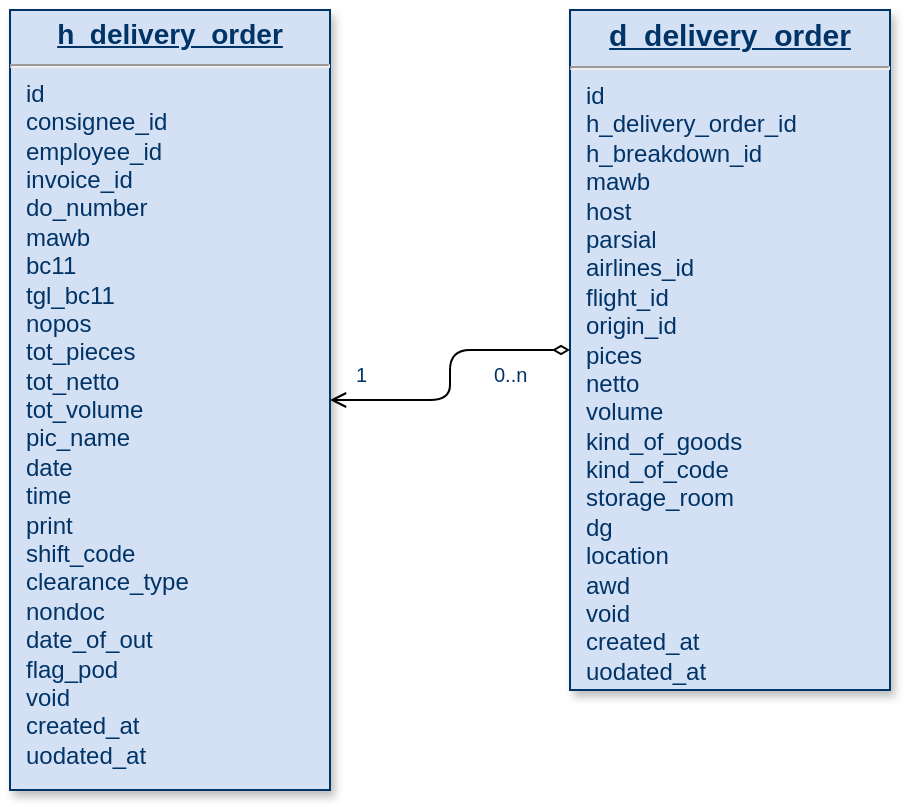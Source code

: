 <mxfile version="20.8.20" type="device" pages="2"><diagram name="do" id="ZbF4oIArPSMmFum-lY6r"><mxGraphModel dx="1035" dy="511" grid="1" gridSize="10" guides="1" tooltips="1" connect="1" arrows="1" fold="1" page="1" pageScale="1" pageWidth="827" pageHeight="1169" math="0" shadow="0"><root><mxCell id="0"/><mxCell id="1" parent="0"/><mxCell id="yi9k4Wog1HkSWEa9_mEb-1" value="&lt;p style=&quot;margin: 4px 0px 0px; text-align: center; text-decoration: underline; font-size: 14px;&quot;&gt;&lt;strong&gt;h_delivery_order&lt;/strong&gt;&lt;/p&gt;&lt;hr&gt;&lt;p style=&quot;margin: 0px; margin-left: 8px;&quot;&gt;id&lt;/p&gt;&lt;p style=&quot;margin: 0px; margin-left: 8px;&quot;&gt;consignee_id&lt;/p&gt;&lt;p style=&quot;margin: 0px; margin-left: 8px;&quot;&gt;employee_id&lt;/p&gt;&lt;p style=&quot;margin: 0px; margin-left: 8px;&quot;&gt;invoice_id&lt;/p&gt;&lt;p style=&quot;margin: 0px; margin-left: 8px;&quot;&gt;do_number&lt;/p&gt;&lt;p style=&quot;margin: 0px; margin-left: 8px;&quot;&gt;mawb&lt;/p&gt;&lt;p style=&quot;margin: 0px; margin-left: 8px;&quot;&gt;bc11&lt;/p&gt;&lt;p style=&quot;margin: 0px; margin-left: 8px;&quot;&gt;tgl_bc11&lt;/p&gt;&lt;p style=&quot;margin: 0px; margin-left: 8px;&quot;&gt;nopos&lt;/p&gt;&lt;p style=&quot;margin: 0px; margin-left: 8px;&quot;&gt;tot_pieces&lt;/p&gt;&lt;p style=&quot;margin: 0px; margin-left: 8px;&quot;&gt;tot_netto&lt;/p&gt;&lt;p style=&quot;margin: 0px; margin-left: 8px;&quot;&gt;tot_volume&lt;/p&gt;&lt;p style=&quot;margin: 0px; margin-left: 8px;&quot;&gt;pic_name&lt;/p&gt;&lt;p style=&quot;margin: 0px; margin-left: 8px;&quot;&gt;date&lt;/p&gt;&lt;p style=&quot;margin: 0px; margin-left: 8px;&quot;&gt;time&lt;/p&gt;&lt;p style=&quot;margin: 0px; margin-left: 8px;&quot;&gt;print&lt;/p&gt;&lt;p style=&quot;margin: 0px; margin-left: 8px;&quot;&gt;shift_code&lt;/p&gt;&lt;p style=&quot;margin: 0px; margin-left: 8px;&quot;&gt;clearance_type&lt;/p&gt;&lt;p style=&quot;margin: 0px; margin-left: 8px;&quot;&gt;nondoc&lt;/p&gt;&lt;p style=&quot;margin: 0px; margin-left: 8px;&quot;&gt;date_of_out&lt;/p&gt;&lt;p style=&quot;margin: 0px; margin-left: 8px;&quot;&gt;flag_pod&lt;/p&gt;&lt;p style=&quot;margin: 0px; margin-left: 8px;&quot;&gt;void&lt;/p&gt;&lt;p style=&quot;margin: 0px; margin-left: 8px;&quot;&gt;created_at&lt;/p&gt;&lt;p style=&quot;margin: 0px; margin-left: 8px;&quot;&gt;uodated_at&lt;br&gt;&lt;/p&gt;" style="verticalAlign=top;align=left;overflow=fill;fontSize=12;fontFamily=Helvetica;html=1;strokeColor=#003366;shadow=1;fillColor=#D4E1F5;fontColor=#003366" parent="1" vertex="1"><mxGeometry x="100" y="50" width="160" height="390" as="geometry"/></mxCell><mxCell id="yi9k4Wog1HkSWEa9_mEb-2" value="&lt;p style=&quot;margin: 0px; margin-top: 4px; text-align: center; text-decoration: underline;&quot;&gt;&lt;font size=&quot;1&quot;&gt;&lt;strong style=&quot;font-size: 15px;&quot;&gt;d_delivery_order&lt;/strong&gt;&lt;/font&gt;&lt;/p&gt;&lt;hr&gt;&lt;p style=&quot;margin: 0px; margin-left: 8px;&quot;&gt;id&lt;/p&gt;&lt;p style=&quot;margin: 0px; margin-left: 8px;&quot;&gt;h_delivery_order_id&lt;br&gt;&lt;/p&gt;&lt;p style=&quot;margin: 0px; margin-left: 8px;&quot;&gt;h_breakdown_id&lt;/p&gt;&lt;p style=&quot;margin: 0px; margin-left: 8px;&quot;&gt;mawb&lt;/p&gt;&lt;p style=&quot;margin: 0px; margin-left: 8px;&quot;&gt;host&lt;br&gt;&lt;/p&gt;&lt;p style=&quot;margin: 0px; margin-left: 8px;&quot;&gt;parsial&lt;/p&gt;&lt;p style=&quot;margin: 0px; margin-left: 8px;&quot;&gt;airlines_id&lt;/p&gt;&lt;p style=&quot;margin: 0px; margin-left: 8px;&quot;&gt;flight_id&lt;/p&gt;&lt;p style=&quot;margin: 0px; margin-left: 8px;&quot;&gt;origin_id&lt;/p&gt;&lt;p style=&quot;margin: 0px; margin-left: 8px;&quot;&gt;pices&lt;/p&gt;&lt;p style=&quot;margin: 0px; margin-left: 8px;&quot;&gt;netto&lt;/p&gt;&lt;p style=&quot;margin: 0px; margin-left: 8px;&quot;&gt;volume&lt;/p&gt;&lt;p style=&quot;margin: 0px; margin-left: 8px;&quot;&gt;kind_of_goods&lt;/p&gt;&lt;p style=&quot;margin: 0px; margin-left: 8px;&quot;&gt;kind_of_code&lt;/p&gt;&lt;p style=&quot;margin: 0px; margin-left: 8px;&quot;&gt;storage_room&lt;/p&gt;&lt;p style=&quot;margin: 0px; margin-left: 8px;&quot;&gt;dg&lt;/p&gt;&lt;p style=&quot;margin: 0px; margin-left: 8px;&quot;&gt;location&lt;/p&gt;&lt;p style=&quot;margin: 0px; margin-left: 8px;&quot;&gt;awd&lt;br&gt;&lt;/p&gt;&lt;p style=&quot;margin: 0px; margin-left: 8px;&quot;&gt;void&lt;/p&gt;&lt;p style=&quot;margin: 0px; margin-left: 8px;&quot;&gt;created_at&lt;/p&gt;&lt;p style=&quot;margin: 0px; margin-left: 8px;&quot;&gt;uodated_at&lt;br&gt;&lt;/p&gt;" style="verticalAlign=top;align=left;overflow=fill;fontSize=12;fontFamily=Helvetica;html=1;strokeColor=#003366;shadow=1;fillColor=#D4E1F5;fontColor=#003366" parent="1" vertex="1"><mxGeometry x="380" y="50" width="160" height="340" as="geometry"/></mxCell><mxCell id="yi9k4Wog1HkSWEa9_mEb-3" value="" style="endArrow=open;startArrow=diamondThin;startFill=0;edgeStyle=orthogonalEdgeStyle;exitX=0;exitY=0.5;exitDx=0;exitDy=0;" parent="1" source="yi9k4Wog1HkSWEa9_mEb-2" target="yi9k4Wog1HkSWEa9_mEb-1" edge="1"><mxGeometry x="519.36" y="200" as="geometry"><mxPoint x="390" y="428" as="sourcePoint"/><mxPoint x="310" y="430" as="targetPoint"/></mxGeometry></mxCell><mxCell id="yi9k4Wog1HkSWEa9_mEb-4" value="0..n" style="resizable=0;align=left;verticalAlign=top;labelBackgroundColor=#ffffff;fontSize=10;strokeColor=#003366;shadow=1;fillColor=#D4E1F5;fontColor=#003366" parent="yi9k4Wog1HkSWEa9_mEb-3" connectable="0" vertex="1"><mxGeometry x="-1" relative="1" as="geometry"><mxPoint x="-40" as="offset"/></mxGeometry></mxCell><mxCell id="yi9k4Wog1HkSWEa9_mEb-5" value="1" style="resizable=0;align=right;verticalAlign=top;labelBackgroundColor=#ffffff;fontSize=10;strokeColor=#003366;shadow=1;fillColor=#D4E1F5;fontColor=#003366" parent="yi9k4Wog1HkSWEa9_mEb-3" connectable="0" vertex="1"><mxGeometry x="1" relative="1" as="geometry"><mxPoint x="20.0" y="-25.0" as="offset"/></mxGeometry></mxCell></root></mxGraphModel></diagram><diagram id="9mx0soB8dyqUdhWwSdk4" name="invoice_import"><mxGraphModel dx="880" dy="434" grid="1" gridSize="10" guides="1" tooltips="1" connect="1" arrows="1" fold="1" page="1" pageScale="1" pageWidth="827" pageHeight="1169" math="0" shadow="0"><root><mxCell id="0"/><mxCell id="1" parent="0"/></root></mxGraphModel></diagram></mxfile>